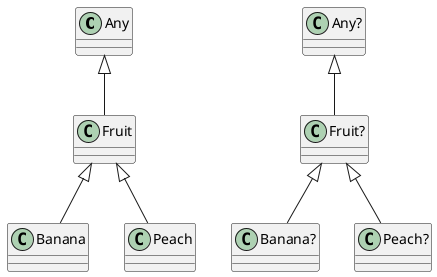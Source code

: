 @startuml


Any <|-- Fruit
Fruit <|-- Banana
Fruit <|-- Peach

"Any?" <|-- "Fruit?"
"Fruit?" <|-- "Banana?"
"Fruit?" <|-- "Peach?"

@enduml
